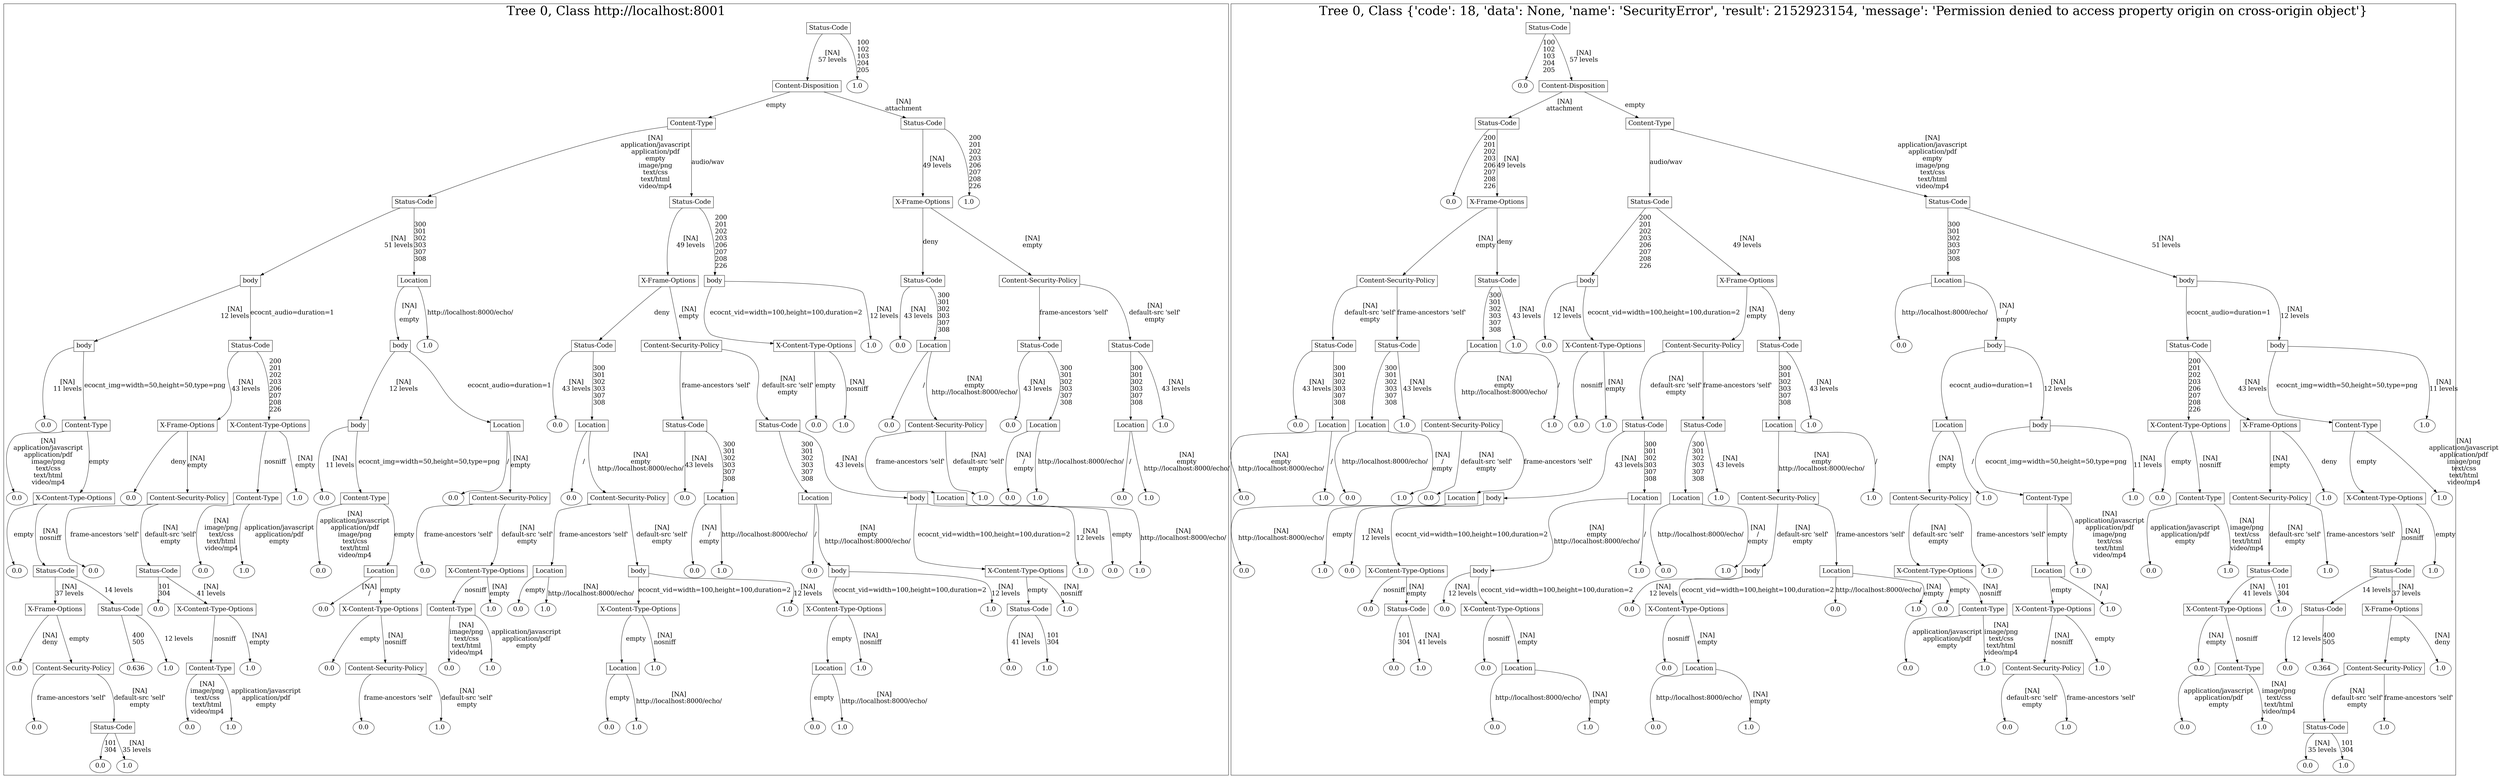 /*
Generated by:
    http://https://github.com/h2oai/h2o-3/tree/master/h2o-genmodel/src/main/java/hex/genmodel/tools/PrintMojo.java
*/

/*
On a mac:

$ brew install graphviz
$ dot -Tpng file.gv -o file.png
$ open file.png
*/

digraph G {

subgraph cluster_0 {
/* Nodes */

/* Level 0 */
{
"SG_0_Node_0" [shape=box, fontsize=20, label="Status-Code"]
}

/* Level 1 */
{
"SG_0_Node_1" [shape=box, fontsize=20, label="Content-Disposition"]
"SG_0_Node_67" [fontsize=20, label="1.0"]
}

/* Level 2 */
{
"SG_0_Node_2" [shape=box, fontsize=20, label="Content-Type"]
"SG_0_Node_3" [shape=box, fontsize=20, label="Status-Code"]
}

/* Level 3 */
{
"SG_0_Node_4" [shape=box, fontsize=20, label="Status-Code"]
"SG_0_Node_5" [shape=box, fontsize=20, label="Status-Code"]
"SG_0_Node_6" [shape=box, fontsize=20, label="X-Frame-Options"]
"SG_0_Node_68" [fontsize=20, label="1.0"]
}

/* Level 4 */
{
"SG_0_Node_7" [shape=box, fontsize=20, label="body"]
"SG_0_Node_8" [shape=box, fontsize=20, label="Location"]
"SG_0_Node_9" [shape=box, fontsize=20, label="X-Frame-Options"]
"SG_0_Node_10" [shape=box, fontsize=20, label="body"]
"SG_0_Node_11" [shape=box, fontsize=20, label="Status-Code"]
"SG_0_Node_12" [shape=box, fontsize=20, label="Content-Security-Policy"]
}

/* Level 5 */
{
"SG_0_Node_13" [shape=box, fontsize=20, label="body"]
"SG_0_Node_14" [shape=box, fontsize=20, label="Status-Code"]
"SG_0_Node_15" [shape=box, fontsize=20, label="body"]
"SG_0_Node_69" [fontsize=20, label="1.0"]
"SG_0_Node_16" [shape=box, fontsize=20, label="Status-Code"]
"SG_0_Node_17" [shape=box, fontsize=20, label="Content-Security-Policy"]
"SG_0_Node_18" [shape=box, fontsize=20, label="X-Content-Type-Options"]
"SG_0_Node_70" [fontsize=20, label="1.0"]
"SG_0_Node_71" [fontsize=20, label="0.0"]
"SG_0_Node_20" [shape=box, fontsize=20, label="Location"]
"SG_0_Node_21" [shape=box, fontsize=20, label="Status-Code"]
"SG_0_Node_22" [shape=box, fontsize=20, label="Status-Code"]
}

/* Level 6 */
{
"SG_0_Node_72" [fontsize=20, label="0.0"]
"SG_0_Node_23" [shape=box, fontsize=20, label="Content-Type"]
"SG_0_Node_24" [shape=box, fontsize=20, label="X-Frame-Options"]
"SG_0_Node_25" [shape=box, fontsize=20, label="X-Content-Type-Options"]
"SG_0_Node_26" [shape=box, fontsize=20, label="body"]
"SG_0_Node_27" [shape=box, fontsize=20, label="Location"]
"SG_0_Node_73" [fontsize=20, label="0.0"]
"SG_0_Node_28" [shape=box, fontsize=20, label="Location"]
"SG_0_Node_29" [shape=box, fontsize=20, label="Status-Code"]
"SG_0_Node_30" [shape=box, fontsize=20, label="Status-Code"]
"SG_0_Node_74" [fontsize=20, label="0.0"]
"SG_0_Node_75" [fontsize=20, label="1.0"]
"SG_0_Node_76" [fontsize=20, label="0.0"]
"SG_0_Node_31" [shape=box, fontsize=20, label="Content-Security-Policy"]
"SG_0_Node_77" [fontsize=20, label="0.0"]
"SG_0_Node_32" [shape=box, fontsize=20, label="Location"]
"SG_0_Node_33" [shape=box, fontsize=20, label="Location"]
"SG_0_Node_78" [fontsize=20, label="1.0"]
}

/* Level 7 */
{
"SG_0_Node_79" [fontsize=20, label="0.0"]
"SG_0_Node_34" [shape=box, fontsize=20, label="X-Content-Type-Options"]
"SG_0_Node_80" [fontsize=20, label="0.0"]
"SG_0_Node_35" [shape=box, fontsize=20, label="Content-Security-Policy"]
"SG_0_Node_36" [shape=box, fontsize=20, label="Content-Type"]
"SG_0_Node_81" [fontsize=20, label="1.0"]
"SG_0_Node_82" [fontsize=20, label="0.0"]
"SG_0_Node_37" [shape=box, fontsize=20, label="Content-Type"]
"SG_0_Node_83" [fontsize=20, label="0.0"]
"SG_0_Node_38" [shape=box, fontsize=20, label="Content-Security-Policy"]
"SG_0_Node_84" [fontsize=20, label="0.0"]
"SG_0_Node_39" [shape=box, fontsize=20, label="Content-Security-Policy"]
"SG_0_Node_85" [fontsize=20, label="0.0"]
"SG_0_Node_40" [shape=box, fontsize=20, label="Location"]
"SG_0_Node_41" [shape=box, fontsize=20, label="Location"]
"SG_0_Node_42" [shape=box, fontsize=20, label="body"]
"SG_0_Node_43" [shape=box, fontsize=20, label="Location"]
"SG_0_Node_86" [fontsize=20, label="1.0"]
"SG_0_Node_87" [fontsize=20, label="0.0"]
"SG_0_Node_88" [fontsize=20, label="1.0"]
"SG_0_Node_89" [fontsize=20, label="0.0"]
"SG_0_Node_90" [fontsize=20, label="1.0"]
}

/* Level 8 */
{
"SG_0_Node_91" [fontsize=20, label="0.0"]
"SG_0_Node_44" [shape=box, fontsize=20, label="Status-Code"]
"SG_0_Node_92" [fontsize=20, label="0.0"]
"SG_0_Node_45" [shape=box, fontsize=20, label="Status-Code"]
"SG_0_Node_93" [fontsize=20, label="0.0"]
"SG_0_Node_94" [fontsize=20, label="1.0"]
"SG_0_Node_95" [fontsize=20, label="0.0"]
"SG_0_Node_46" [shape=box, fontsize=20, label="Location"]
"SG_0_Node_96" [fontsize=20, label="0.0"]
"SG_0_Node_47" [shape=box, fontsize=20, label="X-Content-Type-Options"]
"SG_0_Node_48" [shape=box, fontsize=20, label="Location"]
"SG_0_Node_49" [shape=box, fontsize=20, label="body"]
"SG_0_Node_97" [fontsize=20, label="0.0"]
"SG_0_Node_98" [fontsize=20, label="1.0"]
"SG_0_Node_99" [fontsize=20, label="0.0"]
"SG_0_Node_50" [shape=box, fontsize=20, label="body"]
"SG_0_Node_51" [shape=box, fontsize=20, label="X-Content-Type-Options"]
"SG_0_Node_100" [fontsize=20, label="1.0"]
"SG_0_Node_101" [fontsize=20, label="0.0"]
"SG_0_Node_102" [fontsize=20, label="1.0"]
}

/* Level 9 */
{
"SG_0_Node_52" [shape=box, fontsize=20, label="X-Frame-Options"]
"SG_0_Node_53" [shape=box, fontsize=20, label="Status-Code"]
"SG_0_Node_103" [fontsize=20, label="0.0"]
"SG_0_Node_54" [shape=box, fontsize=20, label="X-Content-Type-Options"]
"SG_0_Node_104" [fontsize=20, label="0.0"]
"SG_0_Node_55" [shape=box, fontsize=20, label="X-Content-Type-Options"]
"SG_0_Node_56" [shape=box, fontsize=20, label="Content-Type"]
"SG_0_Node_105" [fontsize=20, label="1.0"]
"SG_0_Node_106" [fontsize=20, label="0.0"]
"SG_0_Node_107" [fontsize=20, label="1.0"]
"SG_0_Node_57" [shape=box, fontsize=20, label="X-Content-Type-Options"]
"SG_0_Node_108" [fontsize=20, label="1.0"]
"SG_0_Node_58" [shape=box, fontsize=20, label="X-Content-Type-Options"]
"SG_0_Node_109" [fontsize=20, label="1.0"]
"SG_0_Node_59" [shape=box, fontsize=20, label="Status-Code"]
"SG_0_Node_110" [fontsize=20, label="1.0"]
}

/* Level 10 */
{
"SG_0_Node_111" [fontsize=20, label="0.0"]
"SG_0_Node_60" [shape=box, fontsize=20, label="Content-Security-Policy"]
"SG_0_Node_112" [fontsize=20, label="0.636"]
"SG_0_Node_113" [fontsize=20, label="1.0"]
"SG_0_Node_62" [shape=box, fontsize=20, label="Content-Type"]
"SG_0_Node_114" [fontsize=20, label="1.0"]
"SG_0_Node_115" [fontsize=20, label="0.0"]
"SG_0_Node_63" [shape=box, fontsize=20, label="Content-Security-Policy"]
"SG_0_Node_116" [fontsize=20, label="0.0"]
"SG_0_Node_117" [fontsize=20, label="1.0"]
"SG_0_Node_64" [shape=box, fontsize=20, label="Location"]
"SG_0_Node_118" [fontsize=20, label="1.0"]
"SG_0_Node_65" [shape=box, fontsize=20, label="Location"]
"SG_0_Node_119" [fontsize=20, label="1.0"]
"SG_0_Node_120" [fontsize=20, label="0.0"]
"SG_0_Node_121" [fontsize=20, label="1.0"]
}

/* Level 11 */
{
"SG_0_Node_122" [fontsize=20, label="0.0"]
"SG_0_Node_66" [shape=box, fontsize=20, label="Status-Code"]
"SG_0_Node_123" [fontsize=20, label="0.0"]
"SG_0_Node_124" [fontsize=20, label="1.0"]
"SG_0_Node_125" [fontsize=20, label="0.0"]
"SG_0_Node_126" [fontsize=20, label="1.0"]
"SG_0_Node_127" [fontsize=20, label="0.0"]
"SG_0_Node_128" [fontsize=20, label="1.0"]
"SG_0_Node_129" [fontsize=20, label="0.0"]
"SG_0_Node_130" [fontsize=20, label="1.0"]
}

/* Level 12 */
{
"SG_0_Node_131" [fontsize=20, label="0.0"]
"SG_0_Node_132" [fontsize=20, label="1.0"]
}

/* Edges */
"SG_0_Node_0" -> "SG_0_Node_1" [fontsize=20, label="[NA]
57 levels
"]
"SG_0_Node_0" -> "SG_0_Node_67" [fontsize=20, label="100
102
103
204
205
"]
"SG_0_Node_1" -> "SG_0_Node_2" [fontsize=20, label="empty
"]
"SG_0_Node_1" -> "SG_0_Node_3" [fontsize=20, label="[NA]
attachment
"]
"SG_0_Node_3" -> "SG_0_Node_6" [fontsize=20, label="[NA]
49 levels
"]
"SG_0_Node_3" -> "SG_0_Node_68" [fontsize=20, label="200
201
202
203
206
207
208
226
"]
"SG_0_Node_6" -> "SG_0_Node_11" [fontsize=20, label="deny
"]
"SG_0_Node_6" -> "SG_0_Node_12" [fontsize=20, label="[NA]
empty
"]
"SG_0_Node_12" -> "SG_0_Node_21" [fontsize=20, label="frame-ancestors 'self'
"]
"SG_0_Node_12" -> "SG_0_Node_22" [fontsize=20, label="[NA]
default-src 'self'
empty
"]
"SG_0_Node_22" -> "SG_0_Node_33" [fontsize=20, label="300
301
302
303
307
308
"]
"SG_0_Node_22" -> "SG_0_Node_78" [fontsize=20, label="[NA]
43 levels
"]
"SG_0_Node_33" -> "SG_0_Node_89" [fontsize=20, label="/
"]
"SG_0_Node_33" -> "SG_0_Node_90" [fontsize=20, label="[NA]
empty
http://localhost:8000/echo/
"]
"SG_0_Node_21" -> "SG_0_Node_77" [fontsize=20, label="[NA]
43 levels
"]
"SG_0_Node_21" -> "SG_0_Node_32" [fontsize=20, label="300
301
302
303
307
308
"]
"SG_0_Node_32" -> "SG_0_Node_87" [fontsize=20, label="[NA]
/
empty
"]
"SG_0_Node_32" -> "SG_0_Node_88" [fontsize=20, label="http://localhost:8000/echo/
"]
"SG_0_Node_11" -> "SG_0_Node_71" [fontsize=20, label="[NA]
43 levels
"]
"SG_0_Node_11" -> "SG_0_Node_20" [fontsize=20, label="300
301
302
303
307
308
"]
"SG_0_Node_20" -> "SG_0_Node_76" [fontsize=20, label="/
"]
"SG_0_Node_20" -> "SG_0_Node_31" [fontsize=20, label="[NA]
empty
http://localhost:8000/echo/
"]
"SG_0_Node_31" -> "SG_0_Node_43" [fontsize=20, label="frame-ancestors 'self'
"]
"SG_0_Node_31" -> "SG_0_Node_86" [fontsize=20, label="[NA]
default-src 'self'
empty
"]
"SG_0_Node_43" -> "SG_0_Node_101" [fontsize=20, label="empty
"]
"SG_0_Node_43" -> "SG_0_Node_102" [fontsize=20, label="[NA]
http://localhost:8000/echo/
"]
"SG_0_Node_2" -> "SG_0_Node_4" [fontsize=20, label="[NA]
application/javascript
application/pdf
empty
image/png
text/css
text/html
video/mp4
"]
"SG_0_Node_2" -> "SG_0_Node_5" [fontsize=20, label="audio/wav
"]
"SG_0_Node_5" -> "SG_0_Node_9" [fontsize=20, label="[NA]
49 levels
"]
"SG_0_Node_5" -> "SG_0_Node_10" [fontsize=20, label="200
201
202
203
206
207
208
226
"]
"SG_0_Node_10" -> "SG_0_Node_18" [fontsize=20, label="ecocnt_vid=width=100,height=100,duration=2
"]
"SG_0_Node_10" -> "SG_0_Node_70" [fontsize=20, label="[NA]
12 levels
"]
"SG_0_Node_18" -> "SG_0_Node_74" [fontsize=20, label="empty
"]
"SG_0_Node_18" -> "SG_0_Node_75" [fontsize=20, label="[NA]
nosniff
"]
"SG_0_Node_9" -> "SG_0_Node_16" [fontsize=20, label="deny
"]
"SG_0_Node_9" -> "SG_0_Node_17" [fontsize=20, label="[NA]
empty
"]
"SG_0_Node_17" -> "SG_0_Node_29" [fontsize=20, label="frame-ancestors 'self'
"]
"SG_0_Node_17" -> "SG_0_Node_30" [fontsize=20, label="[NA]
default-src 'self'
empty
"]
"SG_0_Node_30" -> "SG_0_Node_41" [fontsize=20, label="300
301
302
303
307
308
"]
"SG_0_Node_30" -> "SG_0_Node_42" [fontsize=20, label="[NA]
43 levels
"]
"SG_0_Node_42" -> "SG_0_Node_51" [fontsize=20, label="ecocnt_vid=width=100,height=100,duration=2
"]
"SG_0_Node_42" -> "SG_0_Node_100" [fontsize=20, label="[NA]
12 levels
"]
"SG_0_Node_51" -> "SG_0_Node_59" [fontsize=20, label="empty
"]
"SG_0_Node_51" -> "SG_0_Node_110" [fontsize=20, label="[NA]
nosniff
"]
"SG_0_Node_59" -> "SG_0_Node_120" [fontsize=20, label="[NA]
41 levels
"]
"SG_0_Node_59" -> "SG_0_Node_121" [fontsize=20, label="101
304
"]
"SG_0_Node_41" -> "SG_0_Node_99" [fontsize=20, label="/
"]
"SG_0_Node_41" -> "SG_0_Node_50" [fontsize=20, label="[NA]
empty
http://localhost:8000/echo/
"]
"SG_0_Node_50" -> "SG_0_Node_58" [fontsize=20, label="ecocnt_vid=width=100,height=100,duration=2
"]
"SG_0_Node_50" -> "SG_0_Node_109" [fontsize=20, label="[NA]
12 levels
"]
"SG_0_Node_58" -> "SG_0_Node_65" [fontsize=20, label="empty
"]
"SG_0_Node_58" -> "SG_0_Node_119" [fontsize=20, label="[NA]
nosniff
"]
"SG_0_Node_65" -> "SG_0_Node_129" [fontsize=20, label="empty
"]
"SG_0_Node_65" -> "SG_0_Node_130" [fontsize=20, label="[NA]
http://localhost:8000/echo/
"]
"SG_0_Node_29" -> "SG_0_Node_85" [fontsize=20, label="[NA]
43 levels
"]
"SG_0_Node_29" -> "SG_0_Node_40" [fontsize=20, label="300
301
302
303
307
308
"]
"SG_0_Node_40" -> "SG_0_Node_97" [fontsize=20, label="[NA]
/
empty
"]
"SG_0_Node_40" -> "SG_0_Node_98" [fontsize=20, label="http://localhost:8000/echo/
"]
"SG_0_Node_16" -> "SG_0_Node_73" [fontsize=20, label="[NA]
43 levels
"]
"SG_0_Node_16" -> "SG_0_Node_28" [fontsize=20, label="300
301
302
303
307
308
"]
"SG_0_Node_28" -> "SG_0_Node_84" [fontsize=20, label="/
"]
"SG_0_Node_28" -> "SG_0_Node_39" [fontsize=20, label="[NA]
empty
http://localhost:8000/echo/
"]
"SG_0_Node_39" -> "SG_0_Node_48" [fontsize=20, label="frame-ancestors 'self'
"]
"SG_0_Node_39" -> "SG_0_Node_49" [fontsize=20, label="[NA]
default-src 'self'
empty
"]
"SG_0_Node_49" -> "SG_0_Node_57" [fontsize=20, label="ecocnt_vid=width=100,height=100,duration=2
"]
"SG_0_Node_49" -> "SG_0_Node_108" [fontsize=20, label="[NA]
12 levels
"]
"SG_0_Node_57" -> "SG_0_Node_64" [fontsize=20, label="empty
"]
"SG_0_Node_57" -> "SG_0_Node_118" [fontsize=20, label="[NA]
nosniff
"]
"SG_0_Node_64" -> "SG_0_Node_127" [fontsize=20, label="empty
"]
"SG_0_Node_64" -> "SG_0_Node_128" [fontsize=20, label="[NA]
http://localhost:8000/echo/
"]
"SG_0_Node_48" -> "SG_0_Node_106" [fontsize=20, label="empty
"]
"SG_0_Node_48" -> "SG_0_Node_107" [fontsize=20, label="[NA]
http://localhost:8000/echo/
"]
"SG_0_Node_4" -> "SG_0_Node_7" [fontsize=20, label="[NA]
51 levels
"]
"SG_0_Node_4" -> "SG_0_Node_8" [fontsize=20, label="300
301
302
303
307
308
"]
"SG_0_Node_8" -> "SG_0_Node_15" [fontsize=20, label="[NA]
/
empty
"]
"SG_0_Node_8" -> "SG_0_Node_69" [fontsize=20, label="http://localhost:8000/echo/
"]
"SG_0_Node_15" -> "SG_0_Node_26" [fontsize=20, label="[NA]
12 levels
"]
"SG_0_Node_15" -> "SG_0_Node_27" [fontsize=20, label="ecocnt_audio=duration=1
"]
"SG_0_Node_27" -> "SG_0_Node_83" [fontsize=20, label="/
"]
"SG_0_Node_27" -> "SG_0_Node_38" [fontsize=20, label="[NA]
empty
"]
"SG_0_Node_38" -> "SG_0_Node_96" [fontsize=20, label="frame-ancestors 'self'
"]
"SG_0_Node_38" -> "SG_0_Node_47" [fontsize=20, label="[NA]
default-src 'self'
empty
"]
"SG_0_Node_47" -> "SG_0_Node_56" [fontsize=20, label="nosniff
"]
"SG_0_Node_47" -> "SG_0_Node_105" [fontsize=20, label="[NA]
empty
"]
"SG_0_Node_56" -> "SG_0_Node_116" [fontsize=20, label="[NA]
image/png
text/css
text/html
video/mp4
"]
"SG_0_Node_56" -> "SG_0_Node_117" [fontsize=20, label="application/javascript
application/pdf
empty
"]
"SG_0_Node_26" -> "SG_0_Node_82" [fontsize=20, label="[NA]
11 levels
"]
"SG_0_Node_26" -> "SG_0_Node_37" [fontsize=20, label="ecocnt_img=width=50,height=50,type=png
"]
"SG_0_Node_37" -> "SG_0_Node_95" [fontsize=20, label="[NA]
application/javascript
application/pdf
image/png
text/css
text/html
video/mp4
"]
"SG_0_Node_37" -> "SG_0_Node_46" [fontsize=20, label="empty
"]
"SG_0_Node_46" -> "SG_0_Node_104" [fontsize=20, label="[NA]
/
"]
"SG_0_Node_46" -> "SG_0_Node_55" [fontsize=20, label="empty
"]
"SG_0_Node_55" -> "SG_0_Node_115" [fontsize=20, label="empty
"]
"SG_0_Node_55" -> "SG_0_Node_63" [fontsize=20, label="[NA]
nosniff
"]
"SG_0_Node_63" -> "SG_0_Node_125" [fontsize=20, label="frame-ancestors 'self'
"]
"SG_0_Node_63" -> "SG_0_Node_126" [fontsize=20, label="[NA]
default-src 'self'
empty
"]
"SG_0_Node_7" -> "SG_0_Node_13" [fontsize=20, label="[NA]
12 levels
"]
"SG_0_Node_7" -> "SG_0_Node_14" [fontsize=20, label="ecocnt_audio=duration=1
"]
"SG_0_Node_14" -> "SG_0_Node_24" [fontsize=20, label="[NA]
43 levels
"]
"SG_0_Node_14" -> "SG_0_Node_25" [fontsize=20, label="200
201
202
203
206
207
208
226
"]
"SG_0_Node_25" -> "SG_0_Node_36" [fontsize=20, label="nosniff
"]
"SG_0_Node_25" -> "SG_0_Node_81" [fontsize=20, label="[NA]
empty
"]
"SG_0_Node_36" -> "SG_0_Node_93" [fontsize=20, label="[NA]
image/png
text/css
text/html
video/mp4
"]
"SG_0_Node_36" -> "SG_0_Node_94" [fontsize=20, label="application/javascript
application/pdf
empty
"]
"SG_0_Node_24" -> "SG_0_Node_80" [fontsize=20, label="deny
"]
"SG_0_Node_24" -> "SG_0_Node_35" [fontsize=20, label="[NA]
empty
"]
"SG_0_Node_35" -> "SG_0_Node_92" [fontsize=20, label="frame-ancestors 'self'
"]
"SG_0_Node_35" -> "SG_0_Node_45" [fontsize=20, label="[NA]
default-src 'self'
empty
"]
"SG_0_Node_45" -> "SG_0_Node_103" [fontsize=20, label="101
304
"]
"SG_0_Node_45" -> "SG_0_Node_54" [fontsize=20, label="[NA]
41 levels
"]
"SG_0_Node_54" -> "SG_0_Node_62" [fontsize=20, label="nosniff
"]
"SG_0_Node_54" -> "SG_0_Node_114" [fontsize=20, label="[NA]
empty
"]
"SG_0_Node_62" -> "SG_0_Node_123" [fontsize=20, label="[NA]
image/png
text/css
text/html
video/mp4
"]
"SG_0_Node_62" -> "SG_0_Node_124" [fontsize=20, label="application/javascript
application/pdf
empty
"]
"SG_0_Node_13" -> "SG_0_Node_72" [fontsize=20, label="[NA]
11 levels
"]
"SG_0_Node_13" -> "SG_0_Node_23" [fontsize=20, label="ecocnt_img=width=50,height=50,type=png
"]
"SG_0_Node_23" -> "SG_0_Node_79" [fontsize=20, label="[NA]
application/javascript
application/pdf
image/png
text/css
text/html
video/mp4
"]
"SG_0_Node_23" -> "SG_0_Node_34" [fontsize=20, label="empty
"]
"SG_0_Node_34" -> "SG_0_Node_91" [fontsize=20, label="empty
"]
"SG_0_Node_34" -> "SG_0_Node_44" [fontsize=20, label="[NA]
nosniff
"]
"SG_0_Node_44" -> "SG_0_Node_52" [fontsize=20, label="[NA]
37 levels
"]
"SG_0_Node_44" -> "SG_0_Node_53" [fontsize=20, label="14 levels
"]
"SG_0_Node_53" -> "SG_0_Node_112" [fontsize=20, label="400
505
"]
"SG_0_Node_53" -> "SG_0_Node_113" [fontsize=20, label="12 levels
"]
"SG_0_Node_52" -> "SG_0_Node_111" [fontsize=20, label="[NA]
deny
"]
"SG_0_Node_52" -> "SG_0_Node_60" [fontsize=20, label="empty
"]
"SG_0_Node_60" -> "SG_0_Node_122" [fontsize=20, label="frame-ancestors 'self'
"]
"SG_0_Node_60" -> "SG_0_Node_66" [fontsize=20, label="[NA]
default-src 'self'
empty
"]
"SG_0_Node_66" -> "SG_0_Node_131" [fontsize=20, label="101
304
"]
"SG_0_Node_66" -> "SG_0_Node_132" [fontsize=20, label="[NA]
35 levels
"]

fontsize=40
label="Tree 0, Class http://localhost:8001"
}

subgraph cluster_1 {
/* Nodes */

/* Level 0 */
{
"SG_1_Node_0" [shape=box, fontsize=20, label="Status-Code"]
}

/* Level 1 */
{
"SG_1_Node_67" [fontsize=20, label="0.0"]
"SG_1_Node_1" [shape=box, fontsize=20, label="Content-Disposition"]
}

/* Level 2 */
{
"SG_1_Node_2" [shape=box, fontsize=20, label="Status-Code"]
"SG_1_Node_3" [shape=box, fontsize=20, label="Content-Type"]
}

/* Level 3 */
{
"SG_1_Node_68" [fontsize=20, label="0.0"]
"SG_1_Node_4" [shape=box, fontsize=20, label="X-Frame-Options"]
"SG_1_Node_5" [shape=box, fontsize=20, label="Status-Code"]
"SG_1_Node_6" [shape=box, fontsize=20, label="Status-Code"]
}

/* Level 4 */
{
"SG_1_Node_7" [shape=box, fontsize=20, label="Content-Security-Policy"]
"SG_1_Node_8" [shape=box, fontsize=20, label="Status-Code"]
"SG_1_Node_9" [shape=box, fontsize=20, label="body"]
"SG_1_Node_10" [shape=box, fontsize=20, label="X-Frame-Options"]
"SG_1_Node_11" [shape=box, fontsize=20, label="Location"]
"SG_1_Node_12" [shape=box, fontsize=20, label="body"]
}

/* Level 5 */
{
"SG_1_Node_13" [shape=box, fontsize=20, label="Status-Code"]
"SG_1_Node_14" [shape=box, fontsize=20, label="Status-Code"]
"SG_1_Node_15" [shape=box, fontsize=20, label="Location"]
"SG_1_Node_69" [fontsize=20, label="1.0"]
"SG_1_Node_70" [fontsize=20, label="0.0"]
"SG_1_Node_17" [shape=box, fontsize=20, label="X-Content-Type-Options"]
"SG_1_Node_18" [shape=box, fontsize=20, label="Content-Security-Policy"]
"SG_1_Node_19" [shape=box, fontsize=20, label="Status-Code"]
"SG_1_Node_71" [fontsize=20, label="0.0"]
"SG_1_Node_20" [shape=box, fontsize=20, label="body"]
"SG_1_Node_21" [shape=box, fontsize=20, label="Status-Code"]
"SG_1_Node_22" [shape=box, fontsize=20, label="body"]
}

/* Level 6 */
{
"SG_1_Node_72" [fontsize=20, label="0.0"]
"SG_1_Node_23" [shape=box, fontsize=20, label="Location"]
"SG_1_Node_24" [shape=box, fontsize=20, label="Location"]
"SG_1_Node_73" [fontsize=20, label="1.0"]
"SG_1_Node_25" [shape=box, fontsize=20, label="Content-Security-Policy"]
"SG_1_Node_74" [fontsize=20, label="1.0"]
"SG_1_Node_75" [fontsize=20, label="0.0"]
"SG_1_Node_76" [fontsize=20, label="1.0"]
"SG_1_Node_26" [shape=box, fontsize=20, label="Status-Code"]
"SG_1_Node_27" [shape=box, fontsize=20, label="Status-Code"]
"SG_1_Node_28" [shape=box, fontsize=20, label="Location"]
"SG_1_Node_77" [fontsize=20, label="1.0"]
"SG_1_Node_29" [shape=box, fontsize=20, label="Location"]
"SG_1_Node_30" [shape=box, fontsize=20, label="body"]
"SG_1_Node_31" [shape=box, fontsize=20, label="X-Content-Type-Options"]
"SG_1_Node_32" [shape=box, fontsize=20, label="X-Frame-Options"]
"SG_1_Node_33" [shape=box, fontsize=20, label="Content-Type"]
"SG_1_Node_78" [fontsize=20, label="1.0"]
}

/* Level 7 */
{
"SG_1_Node_79" [fontsize=20, label="0.0"]
"SG_1_Node_80" [fontsize=20, label="1.0"]
"SG_1_Node_81" [fontsize=20, label="0.0"]
"SG_1_Node_82" [fontsize=20, label="1.0"]
"SG_1_Node_83" [fontsize=20, label="0.0"]
"SG_1_Node_34" [shape=box, fontsize=20, label="Location"]
"SG_1_Node_35" [shape=box, fontsize=20, label="body"]
"SG_1_Node_36" [shape=box, fontsize=20, label="Location"]
"SG_1_Node_37" [shape=box, fontsize=20, label="Location"]
"SG_1_Node_84" [fontsize=20, label="1.0"]
"SG_1_Node_38" [shape=box, fontsize=20, label="Content-Security-Policy"]
"SG_1_Node_85" [fontsize=20, label="1.0"]
"SG_1_Node_39" [shape=box, fontsize=20, label="Content-Security-Policy"]
"SG_1_Node_86" [fontsize=20, label="1.0"]
"SG_1_Node_40" [shape=box, fontsize=20, label="Content-Type"]
"SG_1_Node_87" [fontsize=20, label="1.0"]
"SG_1_Node_88" [fontsize=20, label="0.0"]
"SG_1_Node_41" [shape=box, fontsize=20, label="Content-Type"]
"SG_1_Node_42" [shape=box, fontsize=20, label="Content-Security-Policy"]
"SG_1_Node_89" [fontsize=20, label="1.0"]
"SG_1_Node_43" [shape=box, fontsize=20, label="X-Content-Type-Options"]
"SG_1_Node_90" [fontsize=20, label="1.0"]
}

/* Level 8 */
{
"SG_1_Node_91" [fontsize=20, label="0.0"]
"SG_1_Node_92" [fontsize=20, label="1.0"]
"SG_1_Node_93" [fontsize=20, label="0.0"]
"SG_1_Node_44" [shape=box, fontsize=20, label="X-Content-Type-Options"]
"SG_1_Node_45" [shape=box, fontsize=20, label="body"]
"SG_1_Node_94" [fontsize=20, label="1.0"]
"SG_1_Node_95" [fontsize=20, label="0.0"]
"SG_1_Node_96" [fontsize=20, label="1.0"]
"SG_1_Node_46" [shape=box, fontsize=20, label="body"]
"SG_1_Node_47" [shape=box, fontsize=20, label="Location"]
"SG_1_Node_48" [shape=box, fontsize=20, label="X-Content-Type-Options"]
"SG_1_Node_97" [fontsize=20, label="1.0"]
"SG_1_Node_49" [shape=box, fontsize=20, label="Location"]
"SG_1_Node_98" [fontsize=20, label="1.0"]
"SG_1_Node_99" [fontsize=20, label="0.0"]
"SG_1_Node_100" [fontsize=20, label="1.0"]
"SG_1_Node_50" [shape=box, fontsize=20, label="Status-Code"]
"SG_1_Node_101" [fontsize=20, label="1.0"]
"SG_1_Node_51" [shape=box, fontsize=20, label="Status-Code"]
"SG_1_Node_102" [fontsize=20, label="1.0"]
}

/* Level 9 */
{
"SG_1_Node_103" [fontsize=20, label="0.0"]
"SG_1_Node_52" [shape=box, fontsize=20, label="Status-Code"]
"SG_1_Node_104" [fontsize=20, label="0.0"]
"SG_1_Node_53" [shape=box, fontsize=20, label="X-Content-Type-Options"]
"SG_1_Node_105" [fontsize=20, label="0.0"]
"SG_1_Node_54" [shape=box, fontsize=20, label="X-Content-Type-Options"]
"SG_1_Node_106" [fontsize=20, label="0.0"]
"SG_1_Node_107" [fontsize=20, label="1.0"]
"SG_1_Node_108" [fontsize=20, label="0.0"]
"SG_1_Node_55" [shape=box, fontsize=20, label="Content-Type"]
"SG_1_Node_56" [shape=box, fontsize=20, label="X-Content-Type-Options"]
"SG_1_Node_109" [fontsize=20, label="1.0"]
"SG_1_Node_57" [shape=box, fontsize=20, label="X-Content-Type-Options"]
"SG_1_Node_110" [fontsize=20, label="1.0"]
"SG_1_Node_58" [shape=box, fontsize=20, label="Status-Code"]
"SG_1_Node_59" [shape=box, fontsize=20, label="X-Frame-Options"]
}

/* Level 10 */
{
"SG_1_Node_111" [fontsize=20, label="0.0"]
"SG_1_Node_112" [fontsize=20, label="1.0"]
"SG_1_Node_113" [fontsize=20, label="0.0"]
"SG_1_Node_60" [shape=box, fontsize=20, label="Location"]
"SG_1_Node_114" [fontsize=20, label="0.0"]
"SG_1_Node_61" [shape=box, fontsize=20, label="Location"]
"SG_1_Node_115" [fontsize=20, label="0.0"]
"SG_1_Node_116" [fontsize=20, label="1.0"]
"SG_1_Node_62" [shape=box, fontsize=20, label="Content-Security-Policy"]
"SG_1_Node_117" [fontsize=20, label="1.0"]
"SG_1_Node_118" [fontsize=20, label="0.0"]
"SG_1_Node_63" [shape=box, fontsize=20, label="Content-Type"]
"SG_1_Node_119" [fontsize=20, label="0.0"]
"SG_1_Node_120" [fontsize=20, label="0.364"]
"SG_1_Node_65" [shape=box, fontsize=20, label="Content-Security-Policy"]
"SG_1_Node_121" [fontsize=20, label="1.0"]
}

/* Level 11 */
{
"SG_1_Node_122" [fontsize=20, label="0.0"]
"SG_1_Node_123" [fontsize=20, label="1.0"]
"SG_1_Node_124" [fontsize=20, label="0.0"]
"SG_1_Node_125" [fontsize=20, label="1.0"]
"SG_1_Node_126" [fontsize=20, label="0.0"]
"SG_1_Node_127" [fontsize=20, label="1.0"]
"SG_1_Node_128" [fontsize=20, label="0.0"]
"SG_1_Node_129" [fontsize=20, label="1.0"]
"SG_1_Node_66" [shape=box, fontsize=20, label="Status-Code"]
"SG_1_Node_130" [fontsize=20, label="1.0"]
}

/* Level 12 */
{
"SG_1_Node_131" [fontsize=20, label="0.0"]
"SG_1_Node_132" [fontsize=20, label="1.0"]
}

/* Edges */
"SG_1_Node_0" -> "SG_1_Node_67" [fontsize=20, label="100
102
103
204
205
"]
"SG_1_Node_0" -> "SG_1_Node_1" [fontsize=20, label="[NA]
57 levels
"]
"SG_1_Node_1" -> "SG_1_Node_2" [fontsize=20, label="[NA]
attachment
"]
"SG_1_Node_1" -> "SG_1_Node_3" [fontsize=20, label="empty
"]
"SG_1_Node_3" -> "SG_1_Node_5" [fontsize=20, label="audio/wav
"]
"SG_1_Node_3" -> "SG_1_Node_6" [fontsize=20, label="[NA]
application/javascript
application/pdf
empty
image/png
text/css
text/html
video/mp4
"]
"SG_1_Node_6" -> "SG_1_Node_11" [fontsize=20, label="300
301
302
303
307
308
"]
"SG_1_Node_6" -> "SG_1_Node_12" [fontsize=20, label="[NA]
51 levels
"]
"SG_1_Node_12" -> "SG_1_Node_21" [fontsize=20, label="ecocnt_audio=duration=1
"]
"SG_1_Node_12" -> "SG_1_Node_22" [fontsize=20, label="[NA]
12 levels
"]
"SG_1_Node_22" -> "SG_1_Node_33" [fontsize=20, label="ecocnt_img=width=50,height=50,type=png
"]
"SG_1_Node_22" -> "SG_1_Node_78" [fontsize=20, label="[NA]
11 levels
"]
"SG_1_Node_33" -> "SG_1_Node_43" [fontsize=20, label="empty
"]
"SG_1_Node_33" -> "SG_1_Node_90" [fontsize=20, label="[NA]
application/javascript
application/pdf
image/png
text/css
text/html
video/mp4
"]
"SG_1_Node_43" -> "SG_1_Node_51" [fontsize=20, label="[NA]
nosniff
"]
"SG_1_Node_43" -> "SG_1_Node_102" [fontsize=20, label="empty
"]
"SG_1_Node_51" -> "SG_1_Node_58" [fontsize=20, label="14 levels
"]
"SG_1_Node_51" -> "SG_1_Node_59" [fontsize=20, label="[NA]
37 levels
"]
"SG_1_Node_59" -> "SG_1_Node_65" [fontsize=20, label="empty
"]
"SG_1_Node_59" -> "SG_1_Node_121" [fontsize=20, label="[NA]
deny
"]
"SG_1_Node_65" -> "SG_1_Node_66" [fontsize=20, label="[NA]
default-src 'self'
empty
"]
"SG_1_Node_65" -> "SG_1_Node_130" [fontsize=20, label="frame-ancestors 'self'
"]
"SG_1_Node_66" -> "SG_1_Node_131" [fontsize=20, label="[NA]
35 levels
"]
"SG_1_Node_66" -> "SG_1_Node_132" [fontsize=20, label="101
304
"]
"SG_1_Node_58" -> "SG_1_Node_119" [fontsize=20, label="12 levels
"]
"SG_1_Node_58" -> "SG_1_Node_120" [fontsize=20, label="400
505
"]
"SG_1_Node_21" -> "SG_1_Node_31" [fontsize=20, label="200
201
202
203
206
207
208
226
"]
"SG_1_Node_21" -> "SG_1_Node_32" [fontsize=20, label="[NA]
43 levels
"]
"SG_1_Node_32" -> "SG_1_Node_42" [fontsize=20, label="[NA]
empty
"]
"SG_1_Node_32" -> "SG_1_Node_89" [fontsize=20, label="deny
"]
"SG_1_Node_42" -> "SG_1_Node_50" [fontsize=20, label="[NA]
default-src 'self'
empty
"]
"SG_1_Node_42" -> "SG_1_Node_101" [fontsize=20, label="frame-ancestors 'self'
"]
"SG_1_Node_50" -> "SG_1_Node_57" [fontsize=20, label="[NA]
41 levels
"]
"SG_1_Node_50" -> "SG_1_Node_110" [fontsize=20, label="101
304
"]
"SG_1_Node_57" -> "SG_1_Node_118" [fontsize=20, label="[NA]
empty
"]
"SG_1_Node_57" -> "SG_1_Node_63" [fontsize=20, label="nosniff
"]
"SG_1_Node_63" -> "SG_1_Node_128" [fontsize=20, label="application/javascript
application/pdf
empty
"]
"SG_1_Node_63" -> "SG_1_Node_129" [fontsize=20, label="[NA]
image/png
text/css
text/html
video/mp4
"]
"SG_1_Node_31" -> "SG_1_Node_88" [fontsize=20, label="empty
"]
"SG_1_Node_31" -> "SG_1_Node_41" [fontsize=20, label="[NA]
nosniff
"]
"SG_1_Node_41" -> "SG_1_Node_99" [fontsize=20, label="application/javascript
application/pdf
empty
"]
"SG_1_Node_41" -> "SG_1_Node_100" [fontsize=20, label="[NA]
image/png
text/css
text/html
video/mp4
"]
"SG_1_Node_11" -> "SG_1_Node_71" [fontsize=20, label="http://localhost:8000/echo/
"]
"SG_1_Node_11" -> "SG_1_Node_20" [fontsize=20, label="[NA]
/
empty
"]
"SG_1_Node_20" -> "SG_1_Node_29" [fontsize=20, label="ecocnt_audio=duration=1
"]
"SG_1_Node_20" -> "SG_1_Node_30" [fontsize=20, label="[NA]
12 levels
"]
"SG_1_Node_30" -> "SG_1_Node_40" [fontsize=20, label="ecocnt_img=width=50,height=50,type=png
"]
"SG_1_Node_30" -> "SG_1_Node_87" [fontsize=20, label="[NA]
11 levels
"]
"SG_1_Node_40" -> "SG_1_Node_49" [fontsize=20, label="empty
"]
"SG_1_Node_40" -> "SG_1_Node_98" [fontsize=20, label="[NA]
application/javascript
application/pdf
image/png
text/css
text/html
video/mp4
"]
"SG_1_Node_49" -> "SG_1_Node_56" [fontsize=20, label="empty
"]
"SG_1_Node_49" -> "SG_1_Node_109" [fontsize=20, label="[NA]
/
"]
"SG_1_Node_56" -> "SG_1_Node_62" [fontsize=20, label="[NA]
nosniff
"]
"SG_1_Node_56" -> "SG_1_Node_117" [fontsize=20, label="empty
"]
"SG_1_Node_62" -> "SG_1_Node_126" [fontsize=20, label="[NA]
default-src 'self'
empty
"]
"SG_1_Node_62" -> "SG_1_Node_127" [fontsize=20, label="frame-ancestors 'self'
"]
"SG_1_Node_29" -> "SG_1_Node_39" [fontsize=20, label="[NA]
empty
"]
"SG_1_Node_29" -> "SG_1_Node_86" [fontsize=20, label="/
"]
"SG_1_Node_39" -> "SG_1_Node_48" [fontsize=20, label="[NA]
default-src 'self'
empty
"]
"SG_1_Node_39" -> "SG_1_Node_97" [fontsize=20, label="frame-ancestors 'self'
"]
"SG_1_Node_48" -> "SG_1_Node_108" [fontsize=20, label="empty
"]
"SG_1_Node_48" -> "SG_1_Node_55" [fontsize=20, label="[NA]
nosniff
"]
"SG_1_Node_55" -> "SG_1_Node_115" [fontsize=20, label="application/javascript
application/pdf
empty
"]
"SG_1_Node_55" -> "SG_1_Node_116" [fontsize=20, label="[NA]
image/png
text/css
text/html
video/mp4
"]
"SG_1_Node_5" -> "SG_1_Node_9" [fontsize=20, label="200
201
202
203
206
207
208
226
"]
"SG_1_Node_5" -> "SG_1_Node_10" [fontsize=20, label="[NA]
49 levels
"]
"SG_1_Node_10" -> "SG_1_Node_18" [fontsize=20, label="[NA]
empty
"]
"SG_1_Node_10" -> "SG_1_Node_19" [fontsize=20, label="deny
"]
"SG_1_Node_19" -> "SG_1_Node_28" [fontsize=20, label="300
301
302
303
307
308
"]
"SG_1_Node_19" -> "SG_1_Node_77" [fontsize=20, label="[NA]
43 levels
"]
"SG_1_Node_28" -> "SG_1_Node_38" [fontsize=20, label="[NA]
empty
http://localhost:8000/echo/
"]
"SG_1_Node_28" -> "SG_1_Node_85" [fontsize=20, label="/
"]
"SG_1_Node_38" -> "SG_1_Node_46" [fontsize=20, label="[NA]
default-src 'self'
empty
"]
"SG_1_Node_38" -> "SG_1_Node_47" [fontsize=20, label="frame-ancestors 'self'
"]
"SG_1_Node_47" -> "SG_1_Node_106" [fontsize=20, label="http://localhost:8000/echo/
"]
"SG_1_Node_47" -> "SG_1_Node_107" [fontsize=20, label="[NA]
empty
"]
"SG_1_Node_46" -> "SG_1_Node_105" [fontsize=20, label="[NA]
12 levels
"]
"SG_1_Node_46" -> "SG_1_Node_54" [fontsize=20, label="ecocnt_vid=width=100,height=100,duration=2
"]
"SG_1_Node_54" -> "SG_1_Node_114" [fontsize=20, label="nosniff
"]
"SG_1_Node_54" -> "SG_1_Node_61" [fontsize=20, label="[NA]
empty
"]
"SG_1_Node_61" -> "SG_1_Node_124" [fontsize=20, label="http://localhost:8000/echo/
"]
"SG_1_Node_61" -> "SG_1_Node_125" [fontsize=20, label="[NA]
empty
"]
"SG_1_Node_18" -> "SG_1_Node_26" [fontsize=20, label="[NA]
default-src 'self'
empty
"]
"SG_1_Node_18" -> "SG_1_Node_27" [fontsize=20, label="frame-ancestors 'self'
"]
"SG_1_Node_27" -> "SG_1_Node_37" [fontsize=20, label="300
301
302
303
307
308
"]
"SG_1_Node_27" -> "SG_1_Node_84" [fontsize=20, label="[NA]
43 levels
"]
"SG_1_Node_37" -> "SG_1_Node_95" [fontsize=20, label="http://localhost:8000/echo/
"]
"SG_1_Node_37" -> "SG_1_Node_96" [fontsize=20, label="[NA]
/
empty
"]
"SG_1_Node_26" -> "SG_1_Node_35" [fontsize=20, label="[NA]
43 levels
"]
"SG_1_Node_26" -> "SG_1_Node_36" [fontsize=20, label="300
301
302
303
307
308
"]
"SG_1_Node_36" -> "SG_1_Node_45" [fontsize=20, label="[NA]
empty
http://localhost:8000/echo/
"]
"SG_1_Node_36" -> "SG_1_Node_94" [fontsize=20, label="/
"]
"SG_1_Node_45" -> "SG_1_Node_104" [fontsize=20, label="[NA]
12 levels
"]
"SG_1_Node_45" -> "SG_1_Node_53" [fontsize=20, label="ecocnt_vid=width=100,height=100,duration=2
"]
"SG_1_Node_53" -> "SG_1_Node_113" [fontsize=20, label="nosniff
"]
"SG_1_Node_53" -> "SG_1_Node_60" [fontsize=20, label="[NA]
empty
"]
"SG_1_Node_60" -> "SG_1_Node_122" [fontsize=20, label="http://localhost:8000/echo/
"]
"SG_1_Node_60" -> "SG_1_Node_123" [fontsize=20, label="[NA]
empty
"]
"SG_1_Node_35" -> "SG_1_Node_93" [fontsize=20, label="[NA]
12 levels
"]
"SG_1_Node_35" -> "SG_1_Node_44" [fontsize=20, label="ecocnt_vid=width=100,height=100,duration=2
"]
"SG_1_Node_44" -> "SG_1_Node_103" [fontsize=20, label="nosniff
"]
"SG_1_Node_44" -> "SG_1_Node_52" [fontsize=20, label="[NA]
empty
"]
"SG_1_Node_52" -> "SG_1_Node_111" [fontsize=20, label="101
304
"]
"SG_1_Node_52" -> "SG_1_Node_112" [fontsize=20, label="[NA]
41 levels
"]
"SG_1_Node_9" -> "SG_1_Node_70" [fontsize=20, label="[NA]
12 levels
"]
"SG_1_Node_9" -> "SG_1_Node_17" [fontsize=20, label="ecocnt_vid=width=100,height=100,duration=2
"]
"SG_1_Node_17" -> "SG_1_Node_75" [fontsize=20, label="nosniff
"]
"SG_1_Node_17" -> "SG_1_Node_76" [fontsize=20, label="[NA]
empty
"]
"SG_1_Node_2" -> "SG_1_Node_68" [fontsize=20, label="200
201
202
203
206
207
208
226
"]
"SG_1_Node_2" -> "SG_1_Node_4" [fontsize=20, label="[NA]
49 levels
"]
"SG_1_Node_4" -> "SG_1_Node_7" [fontsize=20, label="[NA]
empty
"]
"SG_1_Node_4" -> "SG_1_Node_8" [fontsize=20, label="deny
"]
"SG_1_Node_8" -> "SG_1_Node_15" [fontsize=20, label="300
301
302
303
307
308
"]
"SG_1_Node_8" -> "SG_1_Node_69" [fontsize=20, label="[NA]
43 levels
"]
"SG_1_Node_15" -> "SG_1_Node_25" [fontsize=20, label="[NA]
empty
http://localhost:8000/echo/
"]
"SG_1_Node_15" -> "SG_1_Node_74" [fontsize=20, label="/
"]
"SG_1_Node_25" -> "SG_1_Node_83" [fontsize=20, label="[NA]
default-src 'self'
empty
"]
"SG_1_Node_25" -> "SG_1_Node_34" [fontsize=20, label="frame-ancestors 'self'
"]
"SG_1_Node_34" -> "SG_1_Node_91" [fontsize=20, label="[NA]
http://localhost:8000/echo/
"]
"SG_1_Node_34" -> "SG_1_Node_92" [fontsize=20, label="empty
"]
"SG_1_Node_7" -> "SG_1_Node_13" [fontsize=20, label="[NA]
default-src 'self'
empty
"]
"SG_1_Node_7" -> "SG_1_Node_14" [fontsize=20, label="frame-ancestors 'self'
"]
"SG_1_Node_14" -> "SG_1_Node_24" [fontsize=20, label="300
301
302
303
307
308
"]
"SG_1_Node_14" -> "SG_1_Node_73" [fontsize=20, label="[NA]
43 levels
"]
"SG_1_Node_24" -> "SG_1_Node_81" [fontsize=20, label="http://localhost:8000/echo/
"]
"SG_1_Node_24" -> "SG_1_Node_82" [fontsize=20, label="[NA]
/
empty
"]
"SG_1_Node_13" -> "SG_1_Node_72" [fontsize=20, label="[NA]
43 levels
"]
"SG_1_Node_13" -> "SG_1_Node_23" [fontsize=20, label="300
301
302
303
307
308
"]
"SG_1_Node_23" -> "SG_1_Node_79" [fontsize=20, label="[NA]
empty
http://localhost:8000/echo/
"]
"SG_1_Node_23" -> "SG_1_Node_80" [fontsize=20, label="/
"]

fontsize=40
label="Tree 0, Class {'code': 18, 'data': None, 'name': 'SecurityError', 'result': 2152923154, 'message': 'Permission denied to access property origin on cross-origin object'}"
}

}

